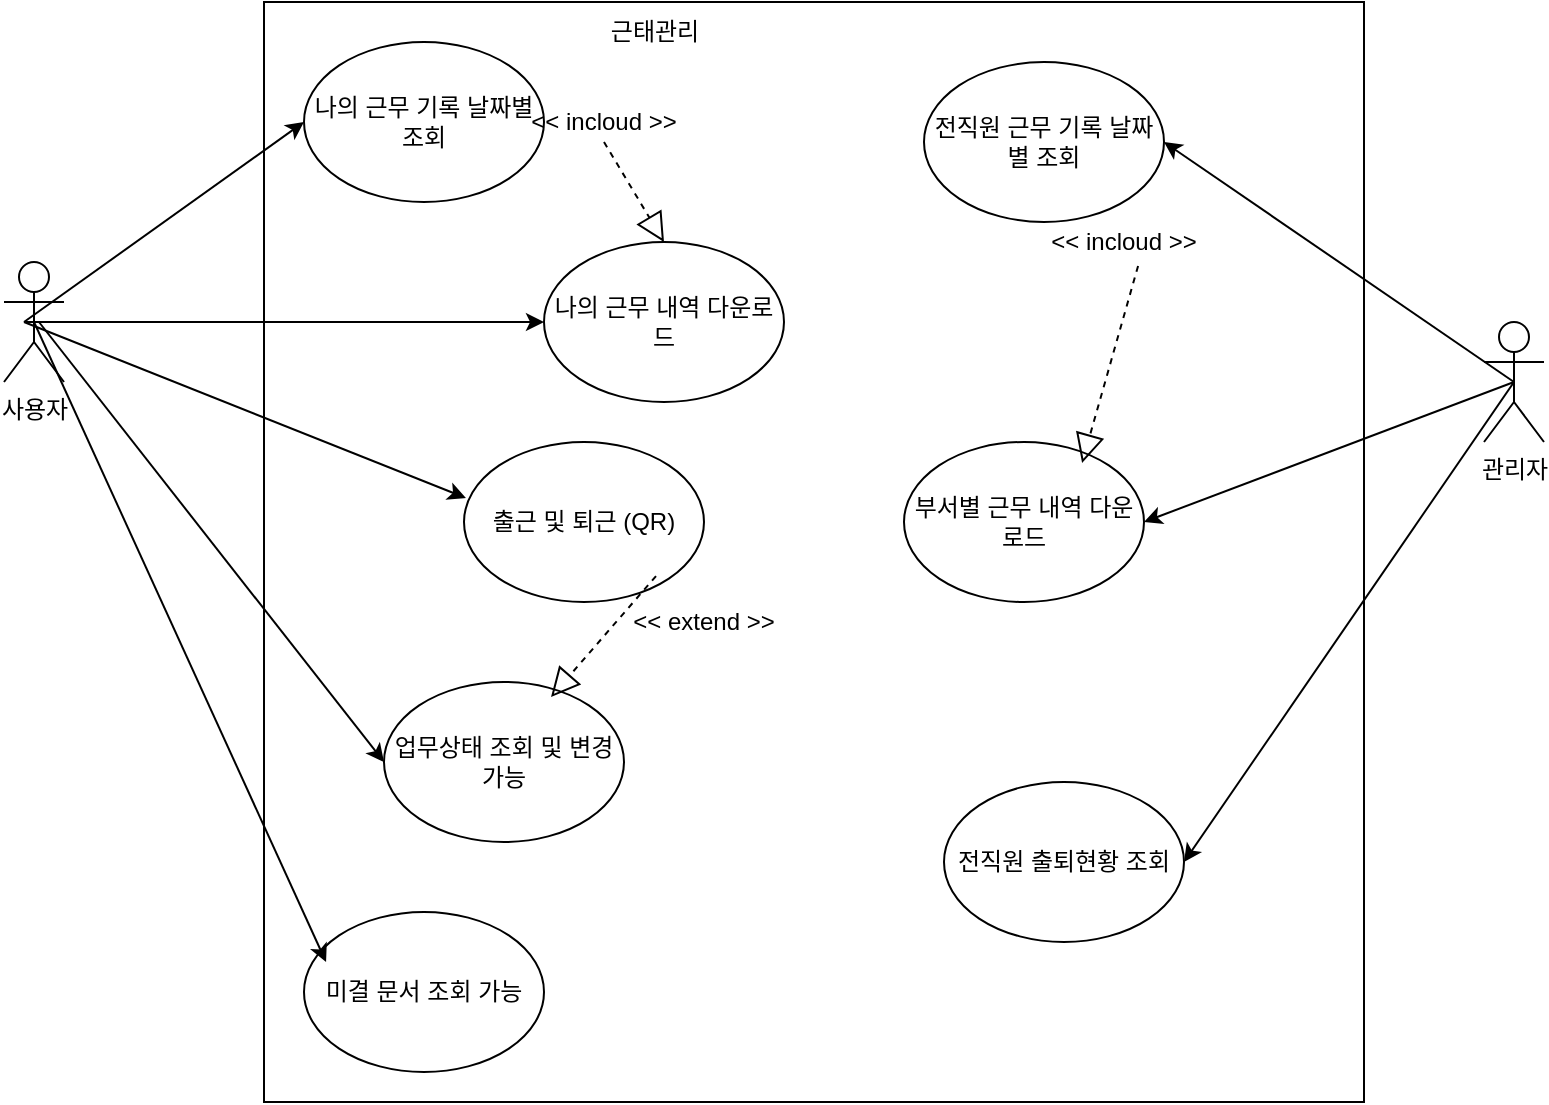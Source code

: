 <mxfile version="26.0.16">
  <diagram name="페이지-1" id="6kisBeozC6Pk42h1wYYO">
    <mxGraphModel dx="946" dy="601" grid="1" gridSize="10" guides="1" tooltips="1" connect="1" arrows="1" fold="1" page="1" pageScale="1" pageWidth="827" pageHeight="1169" math="0" shadow="0">
      <root>
        <mxCell id="0" />
        <mxCell id="1" parent="0" />
        <mxCell id="RyTJcyCNHGdK7H3bgm4u-1" value="사용자" style="shape=umlActor;verticalLabelPosition=bottom;verticalAlign=top;html=1;outlineConnect=0;" vertex="1" parent="1">
          <mxGeometry x="40" y="180" width="30" height="60" as="geometry" />
        </mxCell>
        <mxCell id="RyTJcyCNHGdK7H3bgm4u-3" value="" style="whiteSpace=wrap;html=1;aspect=fixed;" vertex="1" parent="1">
          <mxGeometry x="170" y="50" width="550" height="550" as="geometry" />
        </mxCell>
        <mxCell id="RyTJcyCNHGdK7H3bgm4u-4" value="나의 근무 기록 날짜별 조회" style="ellipse;whiteSpace=wrap;html=1;" vertex="1" parent="1">
          <mxGeometry x="190" y="70" width="120" height="80" as="geometry" />
        </mxCell>
        <mxCell id="RyTJcyCNHGdK7H3bgm4u-5" value="나의 근무 내역 다운로드" style="ellipse;whiteSpace=wrap;html=1;" vertex="1" parent="1">
          <mxGeometry x="310" y="170" width="120" height="80" as="geometry" />
        </mxCell>
        <mxCell id="RyTJcyCNHGdK7H3bgm4u-6" value="출근 및 퇴근 (QR)" style="ellipse;whiteSpace=wrap;html=1;" vertex="1" parent="1">
          <mxGeometry x="270" y="270" width="120" height="80" as="geometry" />
        </mxCell>
        <mxCell id="RyTJcyCNHGdK7H3bgm4u-7" value="업무상태 조회 및 변경 가능" style="ellipse;whiteSpace=wrap;html=1;" vertex="1" parent="1">
          <mxGeometry x="230" y="390" width="120" height="80" as="geometry" />
        </mxCell>
        <mxCell id="RyTJcyCNHGdK7H3bgm4u-8" value="미결 문서 조회 가능" style="ellipse;whiteSpace=wrap;html=1;" vertex="1" parent="1">
          <mxGeometry x="190" y="505" width="120" height="80" as="geometry" />
        </mxCell>
        <mxCell id="RyTJcyCNHGdK7H3bgm4u-9" value="" style="endArrow=classic;html=1;rounded=0;exitX=0.5;exitY=0.5;exitDx=0;exitDy=0;exitPerimeter=0;entryX=0.092;entryY=0.313;entryDx=0;entryDy=0;entryPerimeter=0;" edge="1" parent="1" source="RyTJcyCNHGdK7H3bgm4u-1" target="RyTJcyCNHGdK7H3bgm4u-8">
          <mxGeometry width="50" height="50" relative="1" as="geometry">
            <mxPoint x="390" y="330" as="sourcePoint" />
            <mxPoint x="440" y="280" as="targetPoint" />
          </mxGeometry>
        </mxCell>
        <mxCell id="RyTJcyCNHGdK7H3bgm4u-10" value="" style="endArrow=classic;html=1;rounded=0;entryX=0;entryY=0.5;entryDx=0;entryDy=0;" edge="1" parent="1" target="RyTJcyCNHGdK7H3bgm4u-7">
          <mxGeometry width="50" height="50" relative="1" as="geometry">
            <mxPoint x="57.48" y="210" as="sourcePoint" />
            <mxPoint x="190.0" y="318" as="targetPoint" />
            <Array as="points">
              <mxPoint x="57.48" y="210" />
            </Array>
          </mxGeometry>
        </mxCell>
        <mxCell id="RyTJcyCNHGdK7H3bgm4u-12" value="" style="endArrow=classic;html=1;rounded=0;entryX=0;entryY=0.5;entryDx=0;entryDy=0;" edge="1" parent="1" target="RyTJcyCNHGdK7H3bgm4u-4">
          <mxGeometry width="50" height="50" relative="1" as="geometry">
            <mxPoint x="50" y="210" as="sourcePoint" />
            <mxPoint x="100" y="160" as="targetPoint" />
          </mxGeometry>
        </mxCell>
        <mxCell id="RyTJcyCNHGdK7H3bgm4u-13" value="" style="endArrow=classic;html=1;rounded=0;entryX=0;entryY=0.5;entryDx=0;entryDy=0;" edge="1" parent="1" target="RyTJcyCNHGdK7H3bgm4u-5">
          <mxGeometry width="50" height="50" relative="1" as="geometry">
            <mxPoint x="50" y="210" as="sourcePoint" />
            <mxPoint x="100" y="160" as="targetPoint" />
            <Array as="points" />
          </mxGeometry>
        </mxCell>
        <mxCell id="RyTJcyCNHGdK7H3bgm4u-14" value="" style="endArrow=classic;html=1;rounded=0;entryX=0.008;entryY=0.35;entryDx=0;entryDy=0;entryPerimeter=0;" edge="1" parent="1" target="RyTJcyCNHGdK7H3bgm4u-6">
          <mxGeometry width="50" height="50" relative="1" as="geometry">
            <mxPoint x="50" y="210" as="sourcePoint" />
            <mxPoint x="100" y="160" as="targetPoint" />
          </mxGeometry>
        </mxCell>
        <mxCell id="RyTJcyCNHGdK7H3bgm4u-15" value="관리자" style="shape=umlActor;verticalLabelPosition=bottom;verticalAlign=top;html=1;outlineConnect=0;" vertex="1" parent="1">
          <mxGeometry x="780" y="210" width="30" height="60" as="geometry" />
        </mxCell>
        <mxCell id="RyTJcyCNHGdK7H3bgm4u-16" value="전직원 근무 기록 날짜별 조회" style="ellipse;whiteSpace=wrap;html=1;" vertex="1" parent="1">
          <mxGeometry x="500" y="80" width="120" height="80" as="geometry" />
        </mxCell>
        <mxCell id="RyTJcyCNHGdK7H3bgm4u-17" value="부서별 근무 내역 다운로드" style="ellipse;whiteSpace=wrap;html=1;" vertex="1" parent="1">
          <mxGeometry x="490" y="270" width="120" height="80" as="geometry" />
        </mxCell>
        <mxCell id="RyTJcyCNHGdK7H3bgm4u-18" value="전직원 출퇴현황 조회" style="ellipse;whiteSpace=wrap;html=1;" vertex="1" parent="1">
          <mxGeometry x="510" y="440" width="120" height="80" as="geometry" />
        </mxCell>
        <mxCell id="RyTJcyCNHGdK7H3bgm4u-21" value="" style="endArrow=classic;html=1;rounded=0;entryX=1;entryY=0.5;entryDx=0;entryDy=0;exitX=0.5;exitY=0.5;exitDx=0;exitDy=0;exitPerimeter=0;" edge="1" parent="1" source="RyTJcyCNHGdK7H3bgm4u-15" target="RyTJcyCNHGdK7H3bgm4u-18">
          <mxGeometry width="50" height="50" relative="1" as="geometry">
            <mxPoint x="660" y="210" as="sourcePoint" />
            <mxPoint x="710" y="160" as="targetPoint" />
          </mxGeometry>
        </mxCell>
        <mxCell id="RyTJcyCNHGdK7H3bgm4u-22" value="" style="endArrow=classic;html=1;rounded=0;entryX=1;entryY=0.5;entryDx=0;entryDy=0;exitX=0.5;exitY=0.5;exitDx=0;exitDy=0;exitPerimeter=0;" edge="1" parent="1" source="RyTJcyCNHGdK7H3bgm4u-15" target="RyTJcyCNHGdK7H3bgm4u-17">
          <mxGeometry width="50" height="50" relative="1" as="geometry">
            <mxPoint x="660" y="210" as="sourcePoint" />
            <mxPoint x="710" y="160" as="targetPoint" />
          </mxGeometry>
        </mxCell>
        <mxCell id="RyTJcyCNHGdK7H3bgm4u-23" value="" style="endArrow=classic;html=1;rounded=0;entryX=1;entryY=0.5;entryDx=0;entryDy=0;exitX=0.5;exitY=0.5;exitDx=0;exitDy=0;exitPerimeter=0;" edge="1" parent="1" source="RyTJcyCNHGdK7H3bgm4u-15" target="RyTJcyCNHGdK7H3bgm4u-16">
          <mxGeometry width="50" height="50" relative="1" as="geometry">
            <mxPoint x="660" y="210" as="sourcePoint" />
            <mxPoint x="710" y="160" as="targetPoint" />
          </mxGeometry>
        </mxCell>
        <mxCell id="RyTJcyCNHGdK7H3bgm4u-24" value="근태관리" style="text;html=1;align=center;verticalAlign=middle;resizable=0;points=[];autosize=1;strokeColor=none;fillColor=none;" vertex="1" parent="1">
          <mxGeometry x="330" y="50" width="70" height="30" as="geometry" />
        </mxCell>
        <mxCell id="RyTJcyCNHGdK7H3bgm4u-30" value="&amp;lt;&amp;lt; incloud &amp;gt;&amp;gt;" style="text;html=1;align=center;verticalAlign=middle;whiteSpace=wrap;rounded=0;" vertex="1" parent="1">
          <mxGeometry x="300" y="100" width="80" height="20" as="geometry" />
        </mxCell>
        <mxCell id="RyTJcyCNHGdK7H3bgm4u-32" value="&amp;lt;&amp;lt; incloud &amp;gt;&amp;gt;" style="text;html=1;align=center;verticalAlign=middle;whiteSpace=wrap;rounded=0;" vertex="1" parent="1">
          <mxGeometry x="560" y="160" width="80" height="20" as="geometry" />
        </mxCell>
        <mxCell id="RyTJcyCNHGdK7H3bgm4u-41" value="" style="endArrow=block;dashed=1;endFill=0;endSize=12;html=1;rounded=0;exitX=0.8;exitY=0.838;exitDx=0;exitDy=0;exitPerimeter=0;entryX=0.696;entryY=0.094;entryDx=0;entryDy=0;entryPerimeter=0;" edge="1" parent="1" source="RyTJcyCNHGdK7H3bgm4u-6" target="RyTJcyCNHGdK7H3bgm4u-7">
          <mxGeometry width="160" relative="1" as="geometry">
            <mxPoint x="500" y="389.996" as="sourcePoint" />
            <mxPoint x="310" y="378.82" as="targetPoint" />
          </mxGeometry>
        </mxCell>
        <mxCell id="RyTJcyCNHGdK7H3bgm4u-42" value="" style="endArrow=block;dashed=1;endFill=0;endSize=12;html=1;rounded=0;exitX=0.588;exitY=1.1;exitDx=0;exitDy=0;exitPerimeter=0;entryX=0.742;entryY=0.131;entryDx=0;entryDy=0;entryPerimeter=0;" edge="1" parent="1" source="RyTJcyCNHGdK7H3bgm4u-32" target="RyTJcyCNHGdK7H3bgm4u-17">
          <mxGeometry width="160" relative="1" as="geometry">
            <mxPoint x="560" y="180" as="sourcePoint" />
            <mxPoint x="518" y="231" as="targetPoint" />
          </mxGeometry>
        </mxCell>
        <mxCell id="RyTJcyCNHGdK7H3bgm4u-43" value="" style="endArrow=block;dashed=1;endFill=0;endSize=12;html=1;rounded=0;exitX=0.5;exitY=1;exitDx=0;exitDy=0;entryX=0.5;entryY=0;entryDx=0;entryDy=0;" edge="1" parent="1" source="RyTJcyCNHGdK7H3bgm4u-30" target="RyTJcyCNHGdK7H3bgm4u-5">
          <mxGeometry width="160" relative="1" as="geometry">
            <mxPoint x="400" y="119" as="sourcePoint" />
            <mxPoint x="358" y="170" as="targetPoint" />
          </mxGeometry>
        </mxCell>
        <mxCell id="RyTJcyCNHGdK7H3bgm4u-44" value="&amp;lt;&amp;lt; extend &amp;gt;&amp;gt;" style="text;html=1;align=center;verticalAlign=middle;whiteSpace=wrap;rounded=0;" vertex="1" parent="1">
          <mxGeometry x="350" y="350" width="80" height="20" as="geometry" />
        </mxCell>
      </root>
    </mxGraphModel>
  </diagram>
</mxfile>
